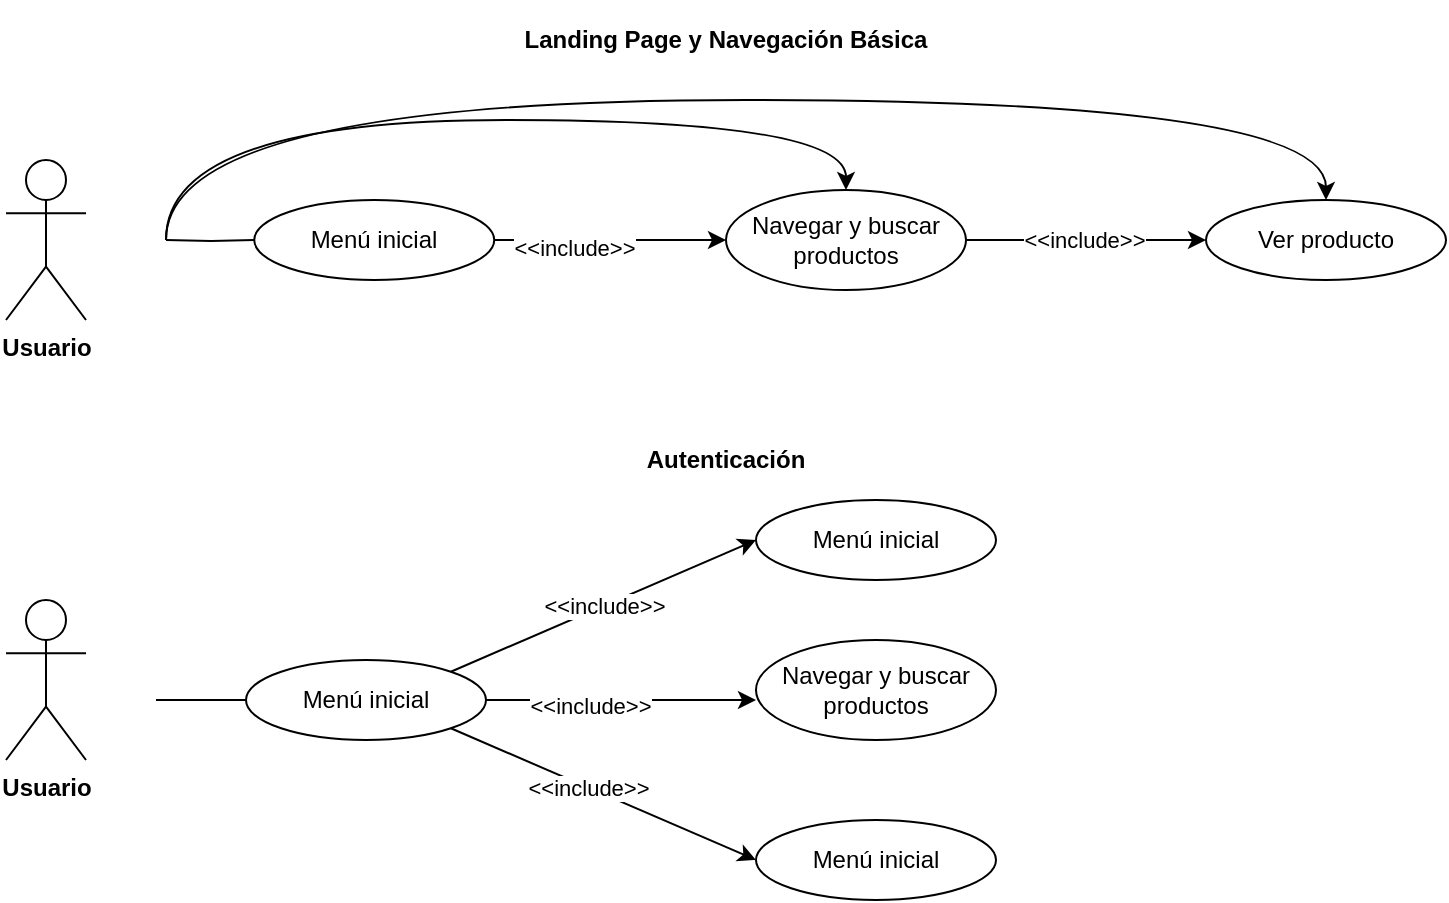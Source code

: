 <mxfile version="24.7.1" type="github">
  <diagram id="C5RBs43oDa-KdzZeNtuy" name="Page-1">
    <mxGraphModel dx="583" dy="666" grid="1" gridSize="10" guides="1" tooltips="1" connect="1" arrows="1" fold="1" page="1" pageScale="1" pageWidth="850" pageHeight="1100" math="0" shadow="0">
      <root>
        <mxCell id="WIyWlLk6GJQsqaUBKTNV-0" />
        <mxCell id="WIyWlLk6GJQsqaUBKTNV-1" parent="WIyWlLk6GJQsqaUBKTNV-0" />
        <mxCell id="iUFC-y7mr5Pm6ksjY3mE-2" value="Landing Page y Navegación Básica" style="text;html=1;align=center;verticalAlign=middle;whiteSpace=wrap;rounded=0;fontStyle=1" vertex="1" parent="WIyWlLk6GJQsqaUBKTNV-1">
          <mxGeometry x="305" y="30" width="240" height="40" as="geometry" />
        </mxCell>
        <mxCell id="iUFC-y7mr5Pm6ksjY3mE-15" value="" style="group" vertex="1" connectable="0" parent="WIyWlLk6GJQsqaUBKTNV-1">
          <mxGeometry x="65" y="80" width="720" height="110" as="geometry" />
        </mxCell>
        <mxCell id="iUFC-y7mr5Pm6ksjY3mE-10" style="edgeStyle=orthogonalEdgeStyle;rounded=0;orthogonalLoop=1;jettySize=auto;html=1;entryX=0;entryY=0.5;entryDx=0;entryDy=0;endArrow=none;endFill=0;" edge="1" parent="iUFC-y7mr5Pm6ksjY3mE-15" target="iUFC-y7mr5Pm6ksjY3mE-4">
          <mxGeometry relative="1" as="geometry">
            <mxPoint x="80" y="70" as="sourcePoint" />
          </mxGeometry>
        </mxCell>
        <mxCell id="iUFC-y7mr5Pm6ksjY3mE-11" style="edgeStyle=orthogonalEdgeStyle;rounded=0;orthogonalLoop=1;jettySize=auto;html=1;entryX=0.5;entryY=0;entryDx=0;entryDy=0;curved=1;" edge="1" parent="iUFC-y7mr5Pm6ksjY3mE-15" target="iUFC-y7mr5Pm6ksjY3mE-5">
          <mxGeometry relative="1" as="geometry">
            <mxPoint x="80" y="70" as="sourcePoint" />
            <Array as="points">
              <mxPoint x="80" y="10" />
              <mxPoint x="420" y="10" />
            </Array>
          </mxGeometry>
        </mxCell>
        <mxCell id="iUFC-y7mr5Pm6ksjY3mE-12" style="edgeStyle=orthogonalEdgeStyle;rounded=0;orthogonalLoop=1;jettySize=auto;html=1;entryX=0.5;entryY=0;entryDx=0;entryDy=0;curved=1;" edge="1" parent="iUFC-y7mr5Pm6ksjY3mE-15" target="iUFC-y7mr5Pm6ksjY3mE-7">
          <mxGeometry relative="1" as="geometry">
            <mxPoint x="80" y="70" as="sourcePoint" />
            <Array as="points">
              <mxPoint x="80" />
              <mxPoint x="660" />
            </Array>
          </mxGeometry>
        </mxCell>
        <mxCell id="iUFC-y7mr5Pm6ksjY3mE-0" value="&lt;b&gt;Usuario&lt;/b&gt;" style="shape=umlActor;verticalLabelPosition=bottom;verticalAlign=top;html=1;outlineConnect=0;" vertex="1" parent="iUFC-y7mr5Pm6ksjY3mE-15">
          <mxGeometry y="30" width="40" height="80" as="geometry" />
        </mxCell>
        <mxCell id="iUFC-y7mr5Pm6ksjY3mE-6" style="edgeStyle=orthogonalEdgeStyle;rounded=0;orthogonalLoop=1;jettySize=auto;html=1;exitX=1;exitY=0.5;exitDx=0;exitDy=0;entryX=0;entryY=0.5;entryDx=0;entryDy=0;" edge="1" parent="iUFC-y7mr5Pm6ksjY3mE-15" source="iUFC-y7mr5Pm6ksjY3mE-4" target="iUFC-y7mr5Pm6ksjY3mE-5">
          <mxGeometry relative="1" as="geometry" />
        </mxCell>
        <mxCell id="iUFC-y7mr5Pm6ksjY3mE-13" value="&amp;lt;&amp;lt;include&amp;gt;&amp;gt;" style="edgeLabel;html=1;align=center;verticalAlign=middle;resizable=0;points=[];" vertex="1" connectable="0" parent="iUFC-y7mr5Pm6ksjY3mE-6">
          <mxGeometry x="-0.307" y="-4" relative="1" as="geometry">
            <mxPoint as="offset" />
          </mxGeometry>
        </mxCell>
        <mxCell id="iUFC-y7mr5Pm6ksjY3mE-4" value="Menú inicial" style="ellipse;whiteSpace=wrap;html=1;" vertex="1" parent="iUFC-y7mr5Pm6ksjY3mE-15">
          <mxGeometry x="124.13" y="50" width="120" height="40" as="geometry" />
        </mxCell>
        <mxCell id="iUFC-y7mr5Pm6ksjY3mE-8" style="edgeStyle=orthogonalEdgeStyle;rounded=0;orthogonalLoop=1;jettySize=auto;html=1;exitX=1;exitY=0.5;exitDx=0;exitDy=0;entryX=0;entryY=0.5;entryDx=0;entryDy=0;" edge="1" parent="iUFC-y7mr5Pm6ksjY3mE-15" source="iUFC-y7mr5Pm6ksjY3mE-5" target="iUFC-y7mr5Pm6ksjY3mE-7">
          <mxGeometry relative="1" as="geometry" />
        </mxCell>
        <mxCell id="iUFC-y7mr5Pm6ksjY3mE-14" value="&amp;lt;&amp;lt;include&amp;gt;&amp;gt;" style="edgeLabel;html=1;align=center;verticalAlign=middle;resizable=0;points=[];" vertex="1" connectable="0" parent="iUFC-y7mr5Pm6ksjY3mE-8">
          <mxGeometry x="-0.017" relative="1" as="geometry">
            <mxPoint as="offset" />
          </mxGeometry>
        </mxCell>
        <mxCell id="iUFC-y7mr5Pm6ksjY3mE-5" value="Navegar y buscar productos" style="ellipse;whiteSpace=wrap;html=1;" vertex="1" parent="iUFC-y7mr5Pm6ksjY3mE-15">
          <mxGeometry x="360" y="45" width="120" height="50" as="geometry" />
        </mxCell>
        <mxCell id="iUFC-y7mr5Pm6ksjY3mE-7" value="Ver producto" style="ellipse;whiteSpace=wrap;html=1;" vertex="1" parent="iUFC-y7mr5Pm6ksjY3mE-15">
          <mxGeometry x="600" y="50" width="120" height="40" as="geometry" />
        </mxCell>
        <mxCell id="iUFC-y7mr5Pm6ksjY3mE-53" value="&lt;b&gt;Autenticación&lt;/b&gt;" style="text;html=1;align=center;verticalAlign=middle;whiteSpace=wrap;rounded=0;" vertex="1" parent="WIyWlLk6GJQsqaUBKTNV-1">
          <mxGeometry x="305" y="240" width="240" height="40" as="geometry" />
        </mxCell>
        <mxCell id="iUFC-y7mr5Pm6ksjY3mE-20" value="&lt;b&gt;Usuario&lt;/b&gt;" style="shape=umlActor;verticalLabelPosition=bottom;verticalAlign=top;html=1;outlineConnect=0;" vertex="1" parent="WIyWlLk6GJQsqaUBKTNV-1">
          <mxGeometry x="65" y="330" width="40" height="80" as="geometry" />
        </mxCell>
        <mxCell id="iUFC-y7mr5Pm6ksjY3mE-21" style="edgeStyle=orthogonalEdgeStyle;rounded=0;orthogonalLoop=1;jettySize=auto;html=1;exitX=1;exitY=0.5;exitDx=0;exitDy=0;entryX=0;entryY=0.5;entryDx=0;entryDy=0;" edge="1" parent="WIyWlLk6GJQsqaUBKTNV-1" source="iUFC-y7mr5Pm6ksjY3mE-23">
          <mxGeometry relative="1" as="geometry">
            <mxPoint x="440.0" y="380" as="targetPoint" />
          </mxGeometry>
        </mxCell>
        <mxCell id="iUFC-y7mr5Pm6ksjY3mE-59" value="&amp;lt;&amp;lt;include&amp;gt;&amp;gt;" style="edgeLabel;html=1;align=center;verticalAlign=middle;resizable=0;points=[];" vertex="1" connectable="0" parent="iUFC-y7mr5Pm6ksjY3mE-21">
          <mxGeometry x="-0.232" y="-3" relative="1" as="geometry">
            <mxPoint as="offset" />
          </mxGeometry>
        </mxCell>
        <mxCell id="iUFC-y7mr5Pm6ksjY3mE-56" style="edgeStyle=orthogonalEdgeStyle;rounded=0;orthogonalLoop=1;jettySize=auto;html=1;exitX=0;exitY=0.5;exitDx=0;exitDy=0;endArrow=none;endFill=0;" edge="1" parent="WIyWlLk6GJQsqaUBKTNV-1" source="iUFC-y7mr5Pm6ksjY3mE-23">
          <mxGeometry relative="1" as="geometry">
            <mxPoint x="140" y="380" as="targetPoint" />
          </mxGeometry>
        </mxCell>
        <mxCell id="iUFC-y7mr5Pm6ksjY3mE-57" value="&amp;lt;&amp;lt;include&amp;gt;&amp;gt;" style="rounded=0;orthogonalLoop=1;jettySize=auto;html=1;exitX=1;exitY=0;exitDx=0;exitDy=0;entryX=0;entryY=0.5;entryDx=0;entryDy=0;" edge="1" parent="WIyWlLk6GJQsqaUBKTNV-1" source="iUFC-y7mr5Pm6ksjY3mE-23" target="iUFC-y7mr5Pm6ksjY3mE-55">
          <mxGeometry relative="1" as="geometry" />
        </mxCell>
        <mxCell id="iUFC-y7mr5Pm6ksjY3mE-58" style="rounded=0;orthogonalLoop=1;jettySize=auto;html=1;exitX=1;exitY=1;exitDx=0;exitDy=0;entryX=0;entryY=0.5;entryDx=0;entryDy=0;" edge="1" parent="WIyWlLk6GJQsqaUBKTNV-1" source="iUFC-y7mr5Pm6ksjY3mE-23" target="iUFC-y7mr5Pm6ksjY3mE-54">
          <mxGeometry relative="1" as="geometry" />
        </mxCell>
        <mxCell id="iUFC-y7mr5Pm6ksjY3mE-60" value="&amp;lt;&amp;lt;include&amp;gt;&amp;gt;" style="edgeLabel;html=1;align=center;verticalAlign=middle;resizable=0;points=[];" vertex="1" connectable="0" parent="iUFC-y7mr5Pm6ksjY3mE-58">
          <mxGeometry x="-0.11" relative="1" as="geometry">
            <mxPoint as="offset" />
          </mxGeometry>
        </mxCell>
        <mxCell id="iUFC-y7mr5Pm6ksjY3mE-23" value="Menú inicial" style="ellipse;whiteSpace=wrap;html=1;" vertex="1" parent="WIyWlLk6GJQsqaUBKTNV-1">
          <mxGeometry x="185" y="360" width="120" height="40" as="geometry" />
        </mxCell>
        <mxCell id="iUFC-y7mr5Pm6ksjY3mE-26" value="Navegar y buscar productos" style="ellipse;whiteSpace=wrap;html=1;" vertex="1" parent="WIyWlLk6GJQsqaUBKTNV-1">
          <mxGeometry x="440" y="350" width="120" height="50" as="geometry" />
        </mxCell>
        <mxCell id="iUFC-y7mr5Pm6ksjY3mE-54" value="Menú inicial" style="ellipse;whiteSpace=wrap;html=1;" vertex="1" parent="WIyWlLk6GJQsqaUBKTNV-1">
          <mxGeometry x="440" y="440" width="120" height="40" as="geometry" />
        </mxCell>
        <mxCell id="iUFC-y7mr5Pm6ksjY3mE-55" value="Menú inicial" style="ellipse;whiteSpace=wrap;html=1;" vertex="1" parent="WIyWlLk6GJQsqaUBKTNV-1">
          <mxGeometry x="440" y="280" width="120" height="40" as="geometry" />
        </mxCell>
      </root>
    </mxGraphModel>
  </diagram>
</mxfile>

